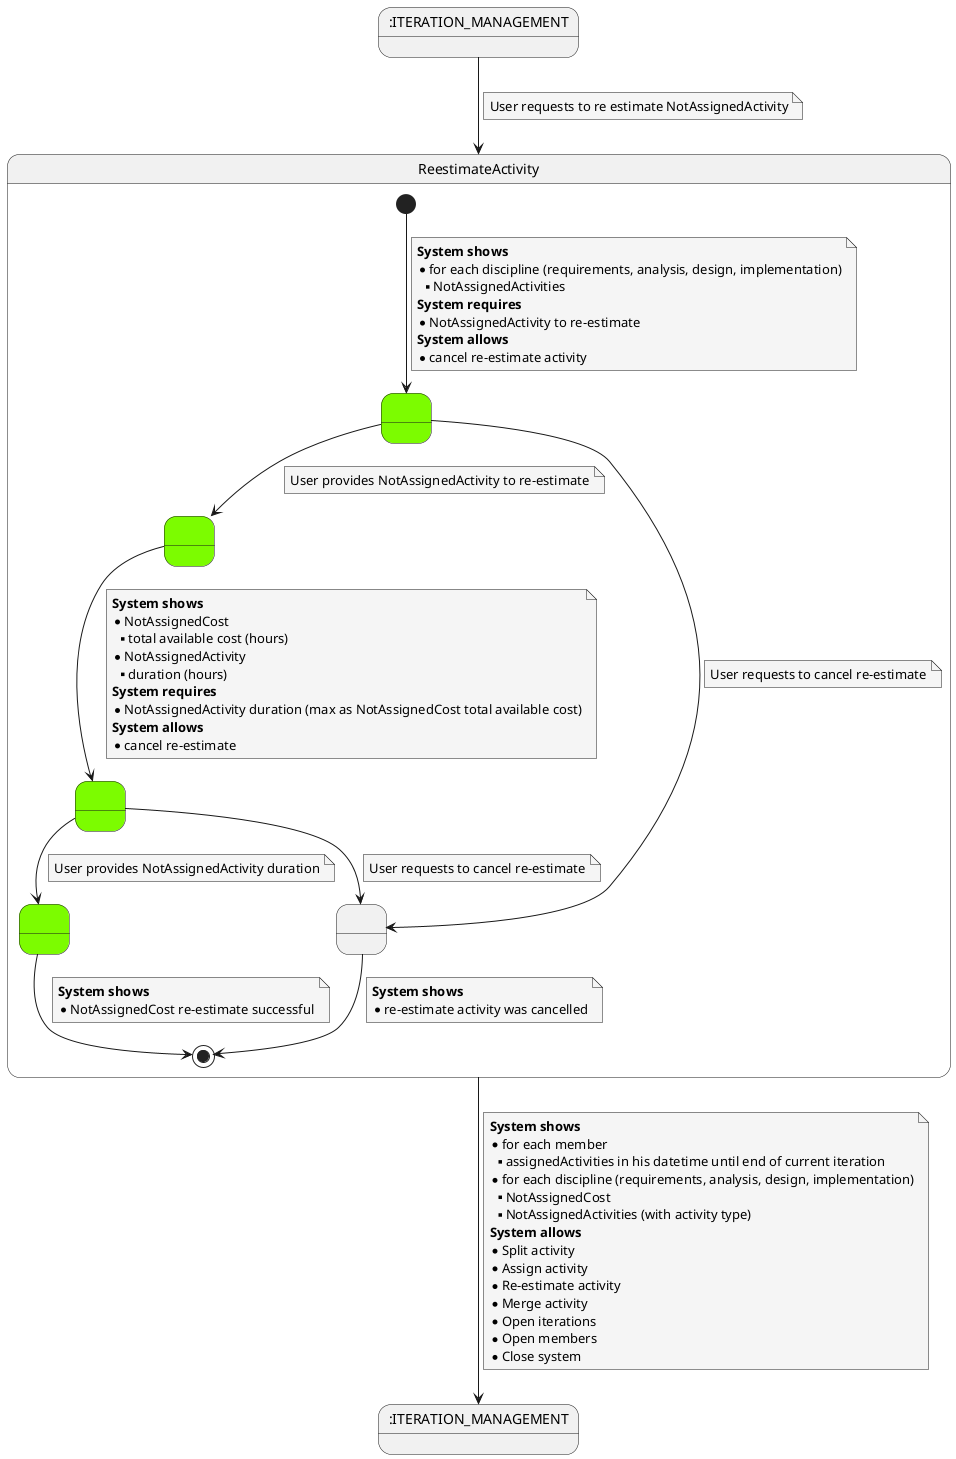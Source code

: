 @startuml

skinparam {
    NoteBackgroundColor #whiteSmoke
}

    state 5 as ":ITERATION_MANAGEMENT"
    state 13 as ":ITERATION_MANAGEMENT"


    5 --> ReestimateActivity
    note on link
        User requests to re estimate NotAssignedActivity
    end note

    state ReestimateActivity {
        state 2 as " " #LawnGreen
        state 0 as " " #LawnGreen
        state 4 as " " #LawnGreen
        state 8 as " " #LawnGreen
        state 10 as " "


    [*] --> 2
    note on link
    <b>System shows</b>
    * for each discipline (requirements, analysis, design, implementation)
    ** NotAssignedActivities
    <b>System requires</b>
    * NotAssignedActivity to re-estimate
    <b>System allows</b>
    * cancel re-estimate activity
    end note

    2 --> 10
    note on link
        User requests to cancel re-estimate
    end note

    2 --> 4
    note on link
        User provides NotAssignedActivity to re-estimate
    end note

    4 --> 0
    note on link
        <b>System shows</b>
        * NotAssignedCost
        ** total available cost (hours)
        * NotAssignedActivity
        ** duration (hours)
        <b>System requires</b>
        * NotAssignedActivity duration (max as NotAssignedCost total available cost)
        <b>System allows</b>
        * cancel re-estimate
    end note

    0 --> 10
    note on link
        User requests to cancel re-estimate
    end note

    0 --> 8
    note on link
        User provides NotAssignedActivity duration
    end note

    10 --> [*]
    note on link
         <b>System shows</b>
         * re-estimate activity was cancelled
    end note

    8 --> [*]
    note on link
        <b>System shows</b>
        * NotAssignedCost re-estimate successful
    end note

}

ReestimateActivity --> 13
    note on link
        <b>System shows</b>
        * for each member
        **assignedActivities in his datetime until end of current iteration
        * for each discipline (requirements, analysis, design, implementation)
        ** NotAssignedCost
        ** NotAssignedActivities (with activity type)
        <b>System allows</b>
        * Split activity
        * Assign activity
        * Re-estimate activity
        * Merge activity
        * Open iterations
        * Open members
        * Close system
    end note

@enduml
